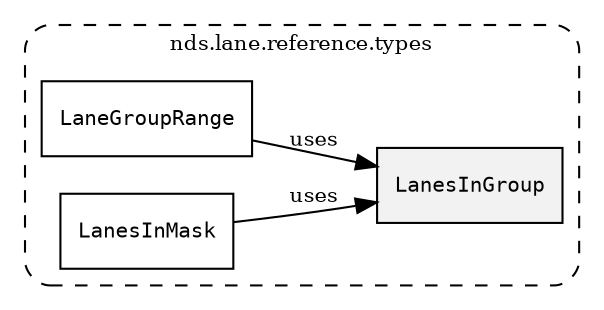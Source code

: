 /**
 * This dot file creates symbol collaboration diagram for LanesInGroup.
 */
digraph ZSERIO
{
    node [shape=box, fontsize=10];
    rankdir="LR";
    fontsize=10;
    tooltip="LanesInGroup collaboration diagram";

    subgraph "cluster_nds.lane.reference.types"
    {
        style="dashed, rounded";
        label="nds.lane.reference.types";
        tooltip="Package nds.lane.reference.types";
        href="../../../content/packages/nds.lane.reference.types.html#Package-nds-lane-reference-types";
        target="_parent";

        "LanesInGroup" [style="filled", fillcolor="#0000000D", target="_parent", label=<<font face="monospace"><table align="center" border="0" cellspacing="0" cellpadding="0"><tr><td href="../../../content/packages/nds.lane.reference.types.html#Subtype-LanesInGroup" title="Subtype defined in nds.lane.reference.types">LanesInGroup</td></tr></table></font>>];
        "LaneGroupRange" [target="_parent", label=<<font face="monospace"><table align="center" border="0" cellspacing="0" cellpadding="0"><tr><td href="../../../content/packages/nds.lane.reference.types.html#Structure-LaneGroupRange" title="Structure defined in nds.lane.reference.types">LaneGroupRange</td></tr></table></font>>];
        "LanesInMask" [target="_parent", label=<<font face="monospace"><table align="center" border="0" cellspacing="0" cellpadding="0"><tr><td href="../../../content/packages/nds.lane.reference.types.html#Subtype-LanesInMask" title="Subtype defined in nds.lane.reference.types">LanesInMask</td></tr></table></font>>];
    }

    "LaneGroupRange" -> "LanesInGroup" [label="uses", fontsize=10];
    "LanesInMask" -> "LanesInGroup" [label="uses", fontsize=10];
}

